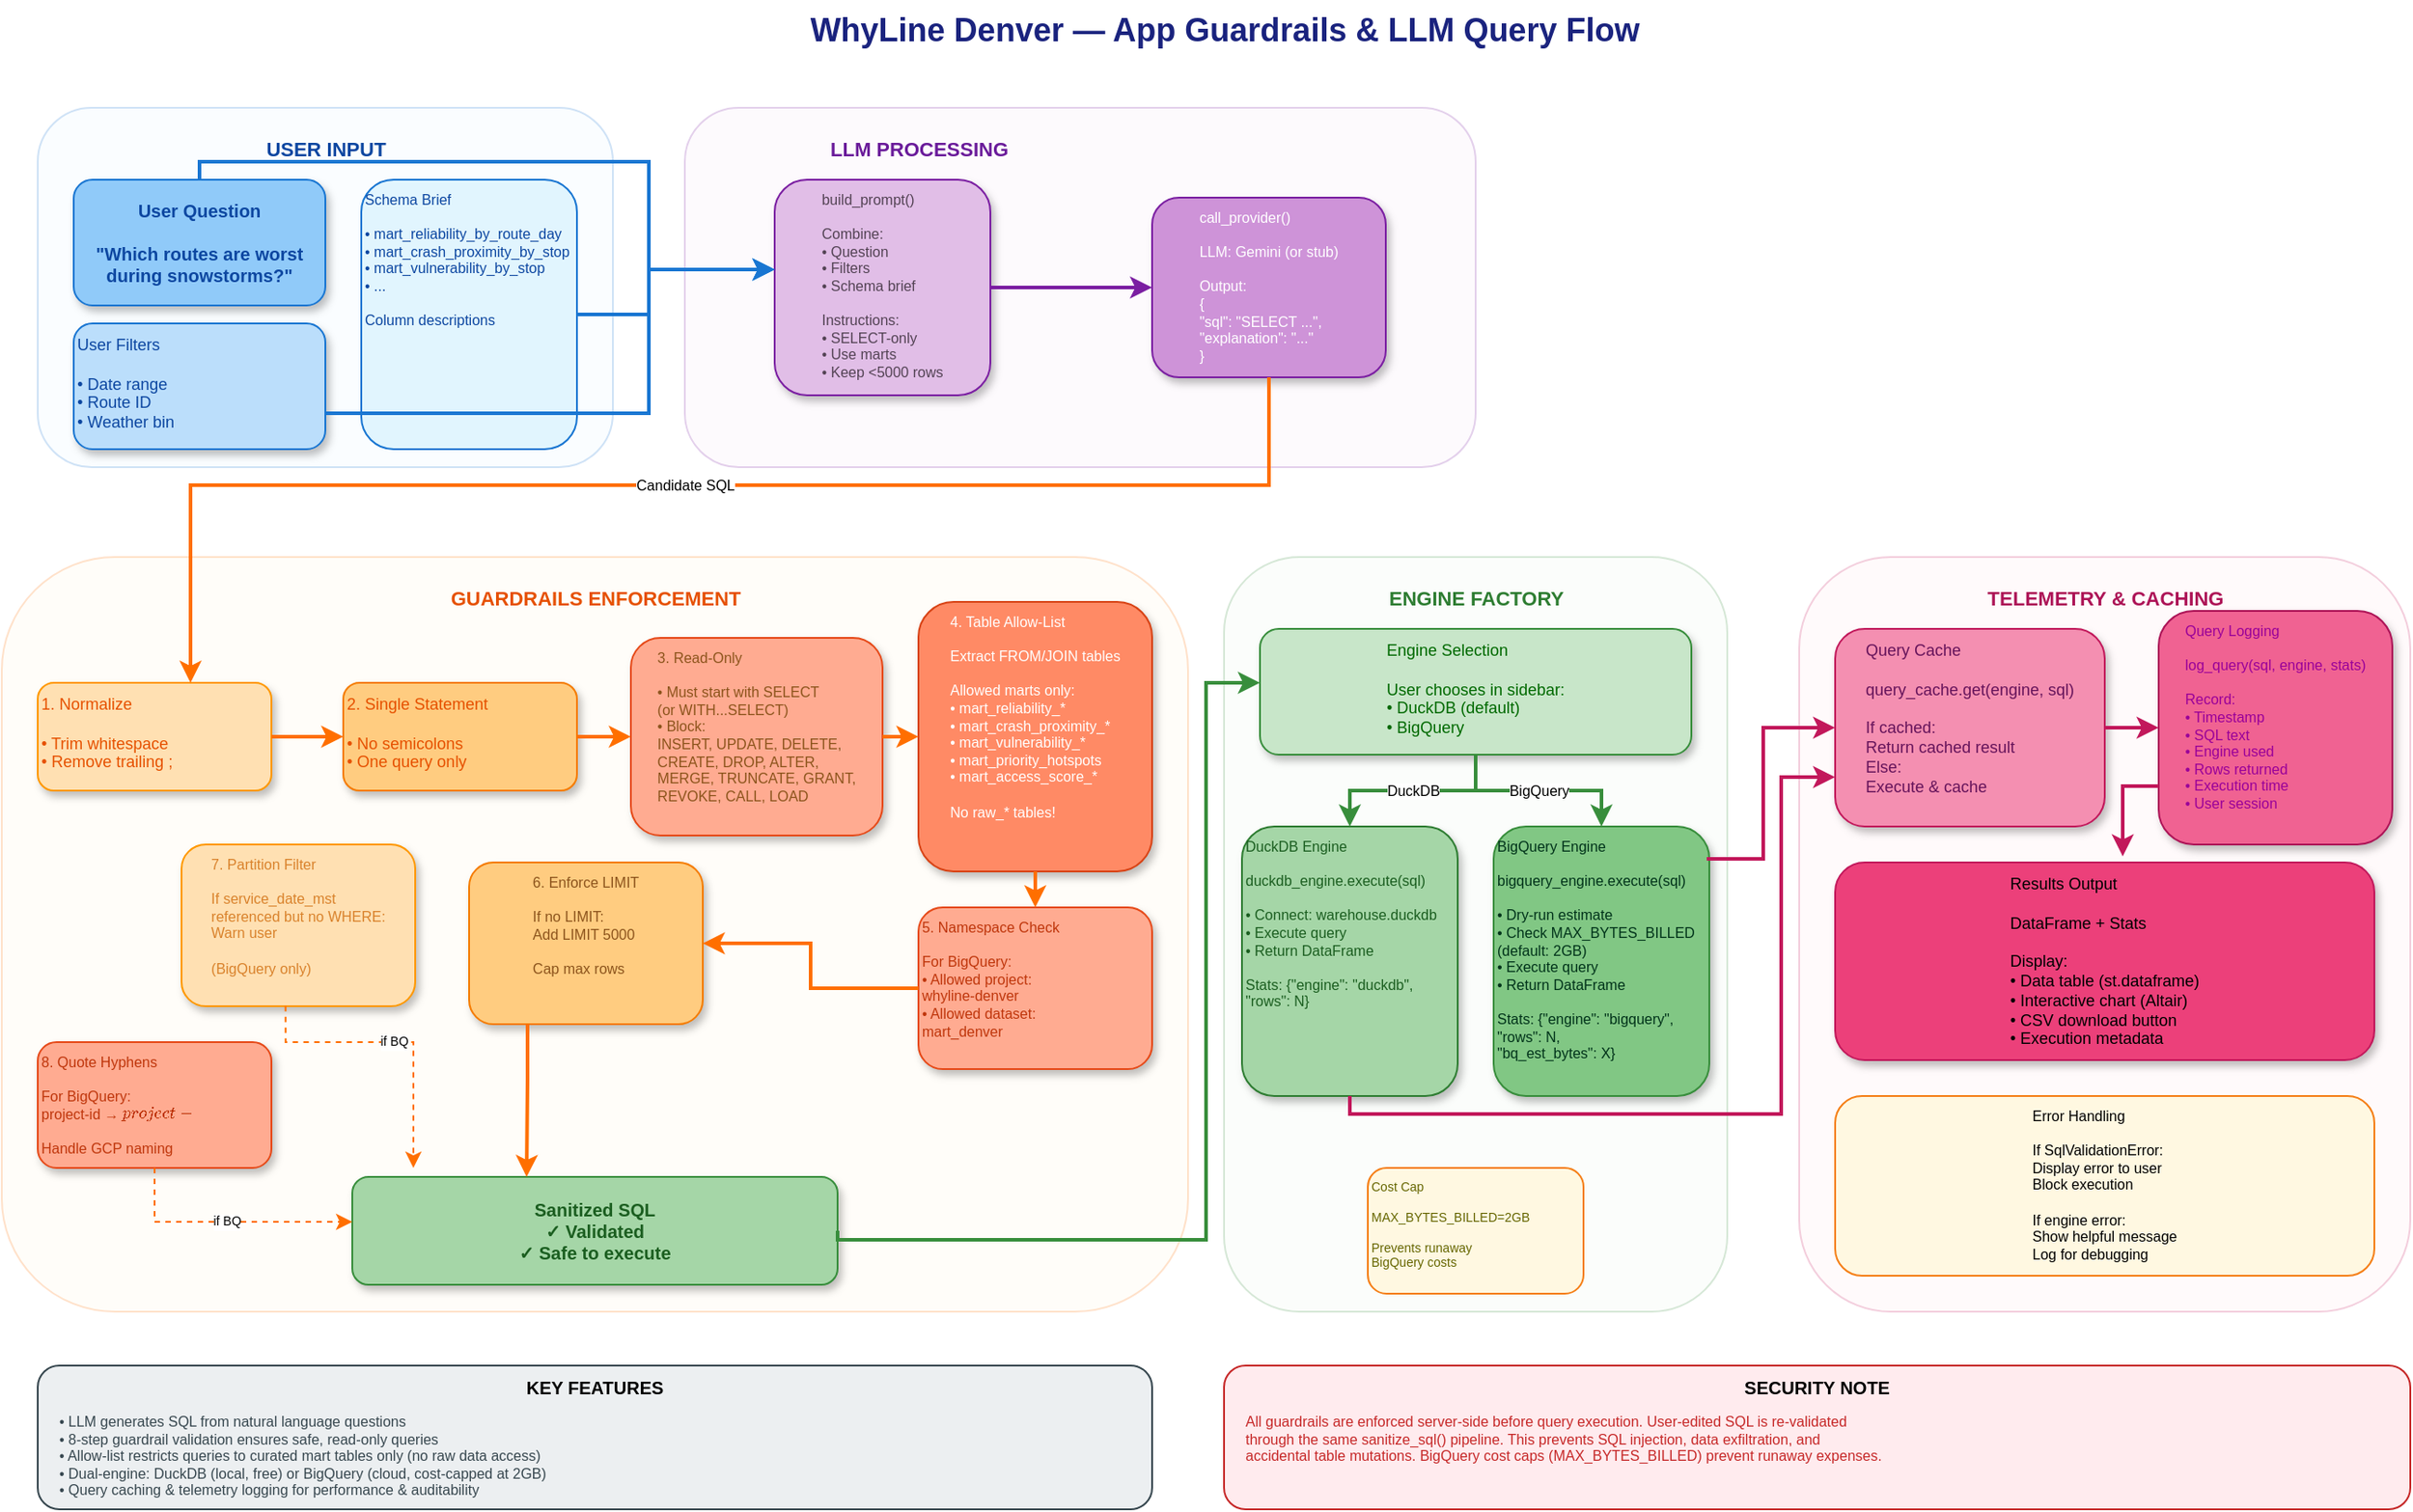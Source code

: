 <mxfile>
    <diagram id="app-guardrails" name="App Guardrails &amp; LLM Query Flow">
        <mxGraphModel dx="418" dy="695" grid="1" gridSize="10" guides="1" tooltips="1" connect="1" arrows="1" fold="1" page="1" pageScale="1" pageWidth="1400" pageHeight="900" math="0" shadow="0">
            <root>
                <mxCell id="0"/>
                <mxCell id="1" parent="0"/>
                <mxCell id="title" value="WhyLine Denver — App Guardrails &amp; LLM Query Flow" style="text;html=1;strokeColor=none;fillColor=none;align=center;fontSize=18;fontStyle=1;fontColor=#1a237e;" parent="1" vertex="1">
                    <mxGeometry x="300" y="20" width="800" height="40" as="geometry"/>
                </mxCell>
                <mxCell id="section-input-bg" value="" style="rounded=1;whiteSpace=wrap;html=1;fillColor=#e3f2fd;strokeColor=#1976d2;opacity=20;" parent="1" vertex="1">
                    <mxGeometry x="40" y="80" width="320" height="200" as="geometry"/>
                </mxCell>
                <mxCell id="section-input-label" value="USER INPUT" style="text;html=1;strokeColor=none;fillColor=none;align=center;fontSize=11;fontStyle=1;fontColor=#0d47a1;" parent="1" vertex="1">
                    <mxGeometry x="150" y="90" width="100" height="20" as="geometry"/>
                </mxCell>
                <mxCell id="user-question" value="User Question&#xa;&#xa;&quot;Which routes are worst&#xa;during snowstorms?&quot;" style="rounded=1;whiteSpace=wrap;html=1;fillColor=#90caf9;strokeColor=#1976d2;fontColor=#0d47a1;fontSize=10;fontStyle=1;shadow=1;" parent="1" vertex="1">
                    <mxGeometry x="60" y="120" width="140" height="70" as="geometry"/>
                </mxCell>
                <mxCell id="user-filters" value="User Filters&#xa;&#xa;• Date range&#xa;• Route ID&#xa;• Weather bin" style="rounded=1;whiteSpace=wrap;html=1;fillColor=#bbdefb;strokeColor=#1976d2;fontColor=#0d47a1;fontSize=9;align=left;verticalAlign=top;shadow=1;" parent="1" vertex="1">
                    <mxGeometry x="60" y="200" width="140" height="70" as="geometry"/>
                </mxCell>
                <mxCell id="schema-brief" value="Schema Brief&#xa;&#xa;• mart_reliability_by_route_day&#xa;• mart_crash_proximity_by_stop&#xa;• mart_vulnerability_by_stop&#xa;• ...&#xa;&#xa;Column descriptions" style="rounded=1;whiteSpace=wrap;html=1;fillColor=#e1f5fe;strokeColor=#1976d2;fontColor=#0d47a1;fontSize=8;align=left;verticalAlign=top;" parent="1" vertex="1">
                    <mxGeometry x="220" y="120" width="120" height="150" as="geometry"/>
                </mxCell>
                <mxCell id="section-llm-bg" value="" style="rounded=1;whiteSpace=wrap;html=1;fillColor=#f3e5f5;strokeColor=#7b1fa2;opacity=20;" parent="1" vertex="1">
                    <mxGeometry x="400" y="80" width="440" height="200" as="geometry"/>
                </mxCell>
                <mxCell id="section-llm-label" value="LLM PROCESSING" style="text;html=1;strokeColor=none;fillColor=none;align=center;fontSize=11;fontStyle=1;fontColor=#6a1b9a;" parent="1" vertex="1">
                    <mxGeometry x="470" y="90" width="120" height="20" as="geometry"/>
                </mxCell>
                <mxCell id="prompt-builder" value="&lt;div style=&quot;text-align: justify;&quot;&gt;&lt;span style=&quot;background-color: transparent;&quot;&gt;&lt;font style=&quot;color: rgb(83, 67, 84);&quot;&gt;build_prompt()&lt;/font&gt;&lt;/span&gt;&lt;/div&gt;&lt;font style=&quot;color: rgb(83, 67, 84);&quot;&gt;&lt;div style=&quot;text-align: justify;&quot;&gt;&lt;br&gt;&lt;/div&gt;&lt;div style=&quot;text-align: justify;&quot;&gt;&lt;span style=&quot;background-color: transparent;&quot;&gt;Combine:&lt;/span&gt;&lt;/div&gt;&lt;div style=&quot;text-align: justify;&quot;&gt;&lt;span style=&quot;background-color: transparent;&quot;&gt;• Question&lt;/span&gt;&lt;/div&gt;&lt;div style=&quot;text-align: justify;&quot;&gt;&lt;span style=&quot;background-color: transparent;&quot;&gt;• Filters&lt;/span&gt;&lt;/div&gt;&lt;div style=&quot;text-align: justify;&quot;&gt;&lt;span style=&quot;background-color: transparent;&quot;&gt;• Schema brief&lt;/span&gt;&lt;/div&gt;&lt;div style=&quot;text-align: justify;&quot;&gt;&lt;br&gt;&lt;/div&gt;&lt;div style=&quot;text-align: justify;&quot;&gt;&lt;span style=&quot;background-color: transparent;&quot;&gt;Instructions:&lt;/span&gt;&lt;/div&gt;&lt;div style=&quot;text-align: justify;&quot;&gt;&lt;span style=&quot;background-color: transparent;&quot;&gt;• SELECT-only&lt;/span&gt;&lt;/div&gt;&lt;div style=&quot;text-align: justify;&quot;&gt;&lt;span style=&quot;background-color: transparent;&quot;&gt;• Use marts&lt;/span&gt;&lt;/div&gt;&lt;div style=&quot;text-align: justify;&quot;&gt;&lt;span style=&quot;background-color: transparent;&quot;&gt;• Keep &amp;lt;5000 rows&lt;/span&gt;&lt;/div&gt;&lt;/font&gt;" style="rounded=1;whiteSpace=wrap;html=1;fillColor=#e1bee7;strokeColor=#7b1fa2;fontColor=#4a148c;fontSize=8;align=center;verticalAlign=top;shadow=1;" parent="1" vertex="1">
                    <mxGeometry x="450" y="120" width="120" height="120" as="geometry"/>
                </mxCell>
                <mxCell id="llm-call" value="&lt;div style=&quot;text-align: justify;&quot;&gt;&lt;span style=&quot;background-color: transparent; font-weight: normal;&quot;&gt;&lt;font style=&quot;color: rgb(255, 255, 255);&quot;&gt;call_provider()&lt;/font&gt;&lt;/span&gt;&lt;/div&gt;&lt;div style=&quot;text-align: justify;&quot;&gt;&lt;font style=&quot;color: rgb(255, 255, 255); font-weight: normal;&quot;&gt;&lt;br&gt;&lt;/font&gt;&lt;/div&gt;&lt;div style=&quot;text-align: justify;&quot;&gt;&lt;span style=&quot;background-color: transparent; font-weight: normal;&quot;&gt;&lt;font style=&quot;color: rgb(255, 255, 255);&quot;&gt;LLM: Gemini (or stub)&lt;/font&gt;&lt;/span&gt;&lt;/div&gt;&lt;div style=&quot;text-align: justify;&quot;&gt;&lt;font style=&quot;color: rgb(255, 255, 255); font-weight: normal;&quot;&gt;&lt;br&gt;&lt;/font&gt;&lt;/div&gt;&lt;div style=&quot;text-align: justify;&quot;&gt;&lt;span style=&quot;background-color: transparent; font-weight: normal;&quot;&gt;&lt;font style=&quot;color: rgb(255, 255, 255);&quot;&gt;Output:&lt;/font&gt;&lt;/span&gt;&lt;/div&gt;&lt;div style=&quot;text-align: justify;&quot;&gt;&lt;span style=&quot;background-color: transparent; font-weight: normal;&quot;&gt;&lt;font style=&quot;color: rgb(255, 255, 255);&quot;&gt;{&lt;/font&gt;&lt;/span&gt;&lt;/div&gt;&lt;div style=&quot;text-align: justify;&quot;&gt;&lt;span style=&quot;background-color: transparent; font-weight: normal;&quot;&gt;&lt;font style=&quot;color: rgb(255, 255, 255);&quot;&gt;&quot;sql&quot;: &quot;SELECT ...&quot;,&lt;/font&gt;&lt;/span&gt;&lt;/div&gt;&lt;div style=&quot;text-align: justify;&quot;&gt;&lt;span style=&quot;background-color: transparent; font-weight: normal;&quot;&gt;&lt;font style=&quot;color: rgb(255, 255, 255);&quot;&gt;&quot;explanation&quot;: &quot;...&quot;&lt;/font&gt;&lt;/span&gt;&lt;/div&gt;&lt;div style=&quot;text-align: justify;&quot;&gt;&lt;span style=&quot;background-color: transparent; font-weight: normal;&quot;&gt;&lt;font style=&quot;color: rgb(255, 255, 255);&quot;&gt;}&lt;/font&gt;&lt;/span&gt;&lt;/div&gt;" style="rounded=1;whiteSpace=wrap;html=1;fillColor=#ce93d8;strokeColor=#7b1fa2;fontColor=#ffffff;fontSize=8;align=center;verticalAlign=top;fontStyle=1;shadow=1;" parent="1" vertex="1">
                    <mxGeometry x="660" y="130" width="130" height="100" as="geometry"/>
                </mxCell>
                <mxCell id="section-guard-bg" value="" style="rounded=1;whiteSpace=wrap;html=1;fillColor=#fff3e0;strokeColor=#ff6f00;opacity=20;" parent="1" vertex="1">
                    <mxGeometry x="20" y="330" width="660" height="420" as="geometry"/>
                </mxCell>
                <mxCell id="section-guard-label" value="GUARDRAILS ENFORCEMENT" style="text;html=1;strokeColor=none;fillColor=none;align=center;fontSize=11;fontStyle=1;fontColor=#e65100;" parent="1" vertex="1">
                    <mxGeometry x="250" y="340" width="200" height="20" as="geometry"/>
                </mxCell>
                <mxCell id="guard-normalize" value="1. Normalize&#xa;&#xa;• Trim whitespace&#xa;• Remove trailing ;" style="rounded=1;whiteSpace=wrap;html=1;fillColor=#ffe0b2;strokeColor=#ff9800;fontColor=#e65100;fontSize=9;align=left;verticalAlign=top;shadow=1;" parent="1" vertex="1">
                    <mxGeometry x="40" y="400" width="130" height="60" as="geometry"/>
                </mxCell>
                <mxCell id="guard-single" value="2. Single Statement&#xa;&#xa;• No semicolons&#xa;• One query only" style="rounded=1;whiteSpace=wrap;html=1;fillColor=#ffcc80;strokeColor=#f57c00;fontColor=#e65100;fontSize=9;align=left;verticalAlign=top;shadow=1;" parent="1" vertex="1">
                    <mxGeometry x="210" y="400" width="130" height="60" as="geometry"/>
                </mxCell>
                <mxCell id="guard-readonly" value="&lt;div style=&quot;text-align: justify;&quot;&gt;&lt;span style=&quot;background-color: transparent;&quot;&gt;&lt;font style=&quot;color: rgb(140, 84, 28);&quot;&gt;3. Read-Only&lt;/font&gt;&lt;/span&gt;&lt;/div&gt;&lt;div style=&quot;text-align: justify;&quot;&gt;&lt;font style=&quot;color: rgb(140, 84, 28);&quot;&gt;&lt;br&gt;&lt;/font&gt;&lt;/div&gt;&lt;div style=&quot;text-align: justify;&quot;&gt;&lt;span style=&quot;background-color: transparent;&quot;&gt;&lt;font style=&quot;color: rgb(140, 84, 28);&quot;&gt;• Must start with SELECT&lt;/font&gt;&lt;/span&gt;&lt;/div&gt;&lt;div style=&quot;text-align: justify;&quot;&gt;&lt;span style=&quot;background-color: transparent;&quot;&gt;&lt;font style=&quot;color: rgb(140, 84, 28);&quot;&gt;(or WITH...SELECT)&lt;/font&gt;&lt;/span&gt;&lt;/div&gt;&lt;div style=&quot;text-align: justify;&quot;&gt;&lt;span style=&quot;background-color: transparent;&quot;&gt;&lt;font style=&quot;color: rgb(140, 84, 28);&quot;&gt;• Block:&lt;/font&gt;&lt;/span&gt;&lt;/div&gt;&lt;div style=&quot;text-align: justify;&quot;&gt;&lt;span style=&quot;background-color: transparent;&quot;&gt;&lt;font style=&quot;color: rgb(140, 84, 28);&quot;&gt;INSERT, UPDATE, DELETE,&lt;/font&gt;&lt;/span&gt;&lt;/div&gt;&lt;div style=&quot;text-align: justify;&quot;&gt;&lt;span style=&quot;background-color: transparent;&quot;&gt;&lt;font style=&quot;color: rgb(140, 84, 28);&quot;&gt;CREATE, DROP, ALTER,&lt;/font&gt;&lt;/span&gt;&lt;/div&gt;&lt;div style=&quot;text-align: justify;&quot;&gt;&lt;span style=&quot;background-color: transparent;&quot;&gt;&lt;font style=&quot;color: rgb(140, 84, 28);&quot;&gt;MERGE, TRUNCATE, GRANT,&lt;/font&gt;&lt;/span&gt;&lt;/div&gt;&lt;div style=&quot;text-align: justify;&quot;&gt;&lt;span style=&quot;background-color: transparent;&quot;&gt;&lt;font style=&quot;color: rgb(140, 84, 28);&quot;&gt;REVOKE, CALL, LOAD&lt;/font&gt;&lt;/span&gt;&lt;/div&gt;" style="rounded=1;whiteSpace=wrap;html=1;fillColor=#ffab91;strokeColor=#e64a19;fontColor=#bf360c;fontSize=8;align=center;verticalAlign=top;shadow=1;" parent="1" vertex="1">
                    <mxGeometry x="370" y="375" width="140" height="110" as="geometry"/>
                </mxCell>
                <mxCell id="guard-allowlist" value="&lt;div style=&quot;text-align: justify;&quot;&gt;&lt;span style=&quot;background-color: transparent; font-weight: normal;&quot;&gt;&lt;font style=&quot;color: rgb(255, 255, 255);&quot;&gt;4. Table Allow-List&lt;/font&gt;&lt;/span&gt;&lt;/div&gt;&lt;div style=&quot;text-align: justify;&quot;&gt;&lt;font style=&quot;font-weight: normal; color: rgb(255, 255, 255);&quot;&gt;&lt;br&gt;&lt;/font&gt;&lt;/div&gt;&lt;div style=&quot;text-align: justify;&quot;&gt;&lt;span style=&quot;background-color: transparent; font-weight: normal;&quot;&gt;&lt;font style=&quot;color: rgb(255, 255, 255);&quot;&gt;Extract FROM/JOIN tables&lt;/font&gt;&lt;/span&gt;&lt;/div&gt;&lt;div style=&quot;text-align: justify;&quot;&gt;&lt;font style=&quot;font-weight: normal; color: rgb(255, 255, 255);&quot;&gt;&lt;br&gt;&lt;/font&gt;&lt;/div&gt;&lt;div style=&quot;text-align: justify;&quot;&gt;&lt;span style=&quot;background-color: transparent; font-weight: normal;&quot;&gt;&lt;font style=&quot;color: rgb(255, 255, 255);&quot;&gt;Allowed marts only:&lt;/font&gt;&lt;/span&gt;&lt;/div&gt;&lt;div style=&quot;text-align: justify;&quot;&gt;&lt;span style=&quot;background-color: transparent; font-weight: normal;&quot;&gt;&lt;font style=&quot;color: rgb(255, 255, 255);&quot;&gt;• mart_reliability_*&lt;/font&gt;&lt;/span&gt;&lt;/div&gt;&lt;div style=&quot;text-align: justify;&quot;&gt;&lt;span style=&quot;background-color: transparent; font-weight: normal;&quot;&gt;&lt;font style=&quot;color: rgb(255, 255, 255);&quot;&gt;• mart_crash_proximity_*&lt;/font&gt;&lt;/span&gt;&lt;/div&gt;&lt;div style=&quot;text-align: justify;&quot;&gt;&lt;span style=&quot;background-color: transparent; font-weight: normal;&quot;&gt;&lt;font style=&quot;color: rgb(255, 255, 255);&quot;&gt;• mart_vulnerability_*&lt;/font&gt;&lt;/span&gt;&lt;/div&gt;&lt;div style=&quot;text-align: justify;&quot;&gt;&lt;span style=&quot;background-color: transparent; font-weight: normal;&quot;&gt;&lt;font style=&quot;color: rgb(255, 255, 255);&quot;&gt;• mart_priority_hotspots&lt;/font&gt;&lt;/span&gt;&lt;/div&gt;&lt;div style=&quot;text-align: justify;&quot;&gt;&lt;span style=&quot;background-color: transparent; font-weight: normal;&quot;&gt;&lt;font style=&quot;color: rgb(255, 255, 255);&quot;&gt;• mart_access_score_*&lt;/font&gt;&lt;/span&gt;&lt;/div&gt;&lt;div style=&quot;text-align: justify;&quot;&gt;&lt;font style=&quot;font-weight: normal; color: rgb(255, 255, 255);&quot;&gt;&lt;br&gt;&lt;/font&gt;&lt;/div&gt;&lt;div style=&quot;text-align: justify;&quot;&gt;&lt;span style=&quot;background-color: transparent; font-weight: normal;&quot;&gt;&lt;font style=&quot;color: rgb(255, 255, 255);&quot;&gt;No raw_* tables!&lt;/font&gt;&lt;/span&gt;&lt;/div&gt;" style="rounded=1;whiteSpace=wrap;html=1;fillColor=#ff8a65;strokeColor=#d84315;fontColor=#ffffff;fontSize=8;align=center;verticalAlign=top;fontStyle=1;shadow=1;" parent="1" vertex="1">
                    <mxGeometry x="530" y="355" width="130" height="150" as="geometry"/>
                </mxCell>
                <mxCell id="guard-namespace" value="5. Namespace Check&#xa;&#xa;For BigQuery:&#xa;• Allowed project:&#xa;  whyline-denver&#xa;• Allowed dataset:&#xa;  mart_denver" style="rounded=1;whiteSpace=wrap;html=1;fillColor=#ffab91;strokeColor=#e64a19;fontColor=#bf360c;fontSize=8;align=left;verticalAlign=top;shadow=1;" parent="1" vertex="1">
                    <mxGeometry x="530" y="525" width="130" height="90" as="geometry"/>
                </mxCell>
                <mxCell id="guard-limit" value="&lt;div style=&quot;text-align: justify;&quot;&gt;&lt;span style=&quot;background-color: transparent;&quot;&gt;&lt;font style=&quot;color: rgb(140, 84, 28);&quot;&gt;6. Enforce LIMIT&lt;/font&gt;&lt;/span&gt;&lt;/div&gt;&lt;div style=&quot;text-align: justify;&quot;&gt;&lt;font style=&quot;color: rgb(140, 84, 28);&quot;&gt;&lt;br&gt;&lt;/font&gt;&lt;/div&gt;&lt;div style=&quot;text-align: justify;&quot;&gt;&lt;span style=&quot;background-color: transparent;&quot;&gt;&lt;font style=&quot;color: rgb(140, 84, 28);&quot;&gt;If no LIMIT:&lt;/font&gt;&lt;/span&gt;&lt;/div&gt;&lt;div style=&quot;text-align: justify;&quot;&gt;&lt;span style=&quot;background-color: transparent;&quot;&gt;&lt;font style=&quot;color: rgb(140, 84, 28);&quot;&gt;Add LIMIT 5000&lt;/font&gt;&lt;/span&gt;&lt;/div&gt;&lt;div style=&quot;text-align: justify;&quot;&gt;&lt;font style=&quot;color: rgb(140, 84, 28);&quot;&gt;&lt;br&gt;&lt;/font&gt;&lt;/div&gt;&lt;div style=&quot;text-align: justify;&quot;&gt;&lt;span style=&quot;background-color: transparent;&quot;&gt;&lt;font style=&quot;color: rgb(140, 84, 28);&quot;&gt;Cap max rows&lt;/font&gt;&lt;/span&gt;&lt;/div&gt;" style="rounded=1;whiteSpace=wrap;html=1;fillColor=#ffcc80;strokeColor=#f57c00;fontColor=#e65100;fontSize=8;align=center;verticalAlign=top;shadow=1;" parent="1" vertex="1">
                    <mxGeometry x="280" y="500" width="130" height="90" as="geometry"/>
                </mxCell>
                <mxCell id="guard-partition" value="&lt;div style=&quot;text-align: justify;&quot;&gt;&lt;span style=&quot;background-color: transparent;&quot;&gt;&lt;font style=&quot;color: rgb(217, 130, 44);&quot;&gt;7. Partition Filter&lt;/font&gt;&lt;/span&gt;&lt;/div&gt;&lt;div style=&quot;text-align: justify;&quot;&gt;&lt;font style=&quot;color: rgb(217, 130, 44);&quot;&gt;&lt;br&gt;&lt;/font&gt;&lt;/div&gt;&lt;div style=&quot;text-align: justify;&quot;&gt;&lt;span style=&quot;background-color: transparent;&quot;&gt;&lt;font style=&quot;color: rgb(217, 130, 44);&quot;&gt;If service_date_mst&lt;/font&gt;&lt;/span&gt;&lt;/div&gt;&lt;div style=&quot;text-align: justify;&quot;&gt;&lt;span style=&quot;background-color: transparent;&quot;&gt;&lt;font style=&quot;color: rgb(217, 130, 44);&quot;&gt;referenced but no WHERE:&lt;/font&gt;&lt;/span&gt;&lt;/div&gt;&lt;div style=&quot;text-align: justify;&quot;&gt;&lt;span style=&quot;background-color: transparent;&quot;&gt;&lt;font style=&quot;color: rgb(217, 130, 44);&quot;&gt;Warn user&lt;/font&gt;&lt;/span&gt;&lt;/div&gt;&lt;div style=&quot;text-align: justify;&quot;&gt;&lt;font style=&quot;color: rgb(217, 130, 44);&quot;&gt;&lt;br&gt;&lt;/font&gt;&lt;/div&gt;&lt;div style=&quot;text-align: justify;&quot;&gt;&lt;span style=&quot;background-color: transparent;&quot;&gt;&lt;font style=&quot;color: rgb(217, 130, 44);&quot;&gt;(BigQuery only)&lt;/font&gt;&lt;/span&gt;&lt;/div&gt;" style="rounded=1;whiteSpace=wrap;html=1;fillColor=#ffe0b2;strokeColor=#ff9800;fontColor=#e65100;fontSize=8;align=center;verticalAlign=top;shadow=1;" parent="1" vertex="1">
                    <mxGeometry x="120" y="490" width="130" height="90" as="geometry"/>
                </mxCell>
                <mxCell id="guard-quote" value="8. Quote Hyphens&#xa;&#xa;For BigQuery:&#xa;  project-id → `project-id`&#xa;&#xa;Handle GCP naming" style="rounded=1;whiteSpace=wrap;html=1;fillColor=#ffab91;strokeColor=#e64a19;fontColor=#bf360c;fontSize=8;align=left;verticalAlign=top;shadow=1;" parent="1" vertex="1">
                    <mxGeometry x="40" y="600" width="130" height="70" as="geometry"/>
                </mxCell>
                <mxCell id="sanitized-sql" value="Sanitized SQL&#xa;✓ Validated&#xa;✓ Safe to execute" style="rounded=1;whiteSpace=wrap;html=1;fillColor=#a5d6a7;strokeColor=#388e3c;fontColor=#1b5e20;fontSize=10;fontStyle=1;shadow=1;" parent="1" vertex="1">
                    <mxGeometry x="215" y="675" width="270" height="60" as="geometry"/>
                </mxCell>
                <mxCell id="section-engine-bg" value="" style="rounded=1;whiteSpace=wrap;html=1;fillColor=#e8f5e9;strokeColor=#388e3c;opacity=20;" parent="1" vertex="1">
                    <mxGeometry x="700" y="330" width="280" height="420" as="geometry"/>
                </mxCell>
                <mxCell id="section-engine-label" value="ENGINE FACTORY" style="text;html=1;strokeColor=none;fillColor=none;align=center;fontSize=11;fontStyle=1;fontColor=#2e7d32;" parent="1" vertex="1">
                    <mxGeometry x="790" y="340" width="100" height="20" as="geometry"/>
                </mxCell>
                <mxCell id="engine-choice" value="&lt;div style=&quot;text-align: justify;&quot;&gt;&lt;span style=&quot;background-color: transparent;&quot;&gt;&lt;font style=&quot;color: rgb(0, 105, 0);&quot;&gt;Engine Selection&lt;/font&gt;&lt;/span&gt;&lt;/div&gt;&lt;div style=&quot;text-align: justify;&quot;&gt;&lt;font style=&quot;color: rgb(0, 105, 0);&quot;&gt;&lt;br&gt;&lt;/font&gt;&lt;/div&gt;&lt;div style=&quot;text-align: justify;&quot;&gt;&lt;span style=&quot;background-color: transparent;&quot;&gt;&lt;font style=&quot;color: rgb(0, 105, 0);&quot;&gt;User chooses in sidebar:&lt;/font&gt;&lt;/span&gt;&lt;/div&gt;&lt;div style=&quot;text-align: justify;&quot;&gt;&lt;span style=&quot;background-color: transparent;&quot;&gt;&lt;font style=&quot;color: rgb(0, 105, 0);&quot;&gt;• DuckDB (default)&lt;/font&gt;&lt;/span&gt;&lt;/div&gt;&lt;div style=&quot;text-align: justify;&quot;&gt;&lt;span style=&quot;background-color: transparent;&quot;&gt;&lt;font style=&quot;color: rgb(0, 105, 0);&quot;&gt;• BigQuery&lt;/font&gt;&lt;/span&gt;&lt;/div&gt;" style="rounded=1;whiteSpace=wrap;html=1;fillColor=#c8e6c9;strokeColor=#388e3c;fontColor=#1b5e20;fontSize=9;align=center;verticalAlign=top;shadow=1;" parent="1" vertex="1">
                    <mxGeometry x="720" y="370" width="240" height="70" as="geometry"/>
                </mxCell>
                <mxCell id="engine-duckdb" value="DuckDB Engine&#xa;&#xa;duckdb_engine.execute(sql)&#xa;&#xa;• Connect: warehouse.duckdb&#xa;• Execute query&#xa;• Return DataFrame&#xa;&#xa;Stats: {&quot;engine&quot;: &quot;duckdb&quot;, &quot;rows&quot;: N}" style="rounded=1;whiteSpace=wrap;html=1;fillColor=#a5d6a7;strokeColor=#2e7d32;fontColor=#1b5e20;fontSize=8;align=left;verticalAlign=top;shadow=1;" parent="1" vertex="1">
                    <mxGeometry x="710" y="480" width="120" height="150" as="geometry"/>
                </mxCell>
                <mxCell id="engine-bigquery" value="&lt;font style=&quot;font-weight: normal; color: rgb(0, 51, 26);&quot;&gt;BigQuery Engine&lt;br&gt;&lt;br&gt;bigquery_engine.execute(sql)&lt;br&gt;&lt;br&gt;• Dry-run estimate&lt;br&gt;• Check MAX_BYTES_BILLED&lt;br&gt;  (default: 2GB)&lt;br&gt;• Execute query&lt;br&gt;• Return DataFrame&lt;br&gt;&lt;br&gt;Stats: {&quot;engine&quot;: &quot;bigquery&quot;,&lt;br&gt;       &quot;rows&quot;: N,&lt;br&gt;       &quot;bq_est_bytes&quot;: X}&lt;/font&gt;" style="rounded=1;whiteSpace=wrap;html=1;fillColor=#81c784;strokeColor=#388e3c;fontColor=#ffffff;fontSize=8;align=left;verticalAlign=top;fontStyle=1;shadow=1;" parent="1" vertex="1">
                    <mxGeometry x="850" y="480" width="120" height="150" as="geometry"/>
                </mxCell>
                <mxCell id="engine-cost" value="&lt;font style=&quot;color: rgb(102, 102, 0);&quot;&gt;Cost Cap&lt;br&gt;&lt;br&gt;MAX_BYTES_BILLED=2GB&lt;br&gt;&lt;br&gt;Prevents runaway&lt;br&gt;BigQuery costs&lt;/font&gt;" style="rounded=1;whiteSpace=wrap;html=1;fillColor=#fff8e1;strokeColor=#f57f17;fontSize=7;align=left;verticalAlign=top;" parent="1" vertex="1">
                    <mxGeometry x="780" y="670" width="120" height="70" as="geometry"/>
                </mxCell>
                <mxCell id="section-telem-bg" value="" style="rounded=1;whiteSpace=wrap;html=1;fillColor=#fce4ec;strokeColor=#c2185b;opacity=20;" parent="1" vertex="1">
                    <mxGeometry x="1020" y="330" width="340" height="420" as="geometry"/>
                </mxCell>
                <mxCell id="section-telem-label" value="TELEMETRY &amp; CACHING" style="text;html=1;strokeColor=none;fillColor=none;align=center;fontSize=11;fontStyle=1;fontColor=#ad1457;" parent="1" vertex="1">
                    <mxGeometry x="1130" y="340" width="120" height="20" as="geometry"/>
                </mxCell>
                <mxCell id="cache-check" value="&lt;div style=&quot;text-align: justify;&quot;&gt;&lt;span style=&quot;background-color: transparent;&quot;&gt;&lt;font style=&quot;color: rgb(102, 20, 91);&quot;&gt;Query Cache&lt;/font&gt;&lt;/span&gt;&lt;/div&gt;&lt;div style=&quot;text-align: justify;&quot;&gt;&lt;font style=&quot;color: rgb(102, 20, 91);&quot;&gt;&lt;br&gt;&lt;/font&gt;&lt;/div&gt;&lt;div style=&quot;text-align: justify;&quot;&gt;&lt;span style=&quot;background-color: transparent;&quot;&gt;&lt;font style=&quot;color: rgb(102, 20, 91);&quot;&gt;query_cache.get(engine, sql)&lt;/font&gt;&lt;/span&gt;&lt;/div&gt;&lt;div style=&quot;text-align: justify;&quot;&gt;&lt;font style=&quot;color: rgb(102, 20, 91);&quot;&gt;&lt;br&gt;&lt;/font&gt;&lt;/div&gt;&lt;div style=&quot;text-align: justify;&quot;&gt;&lt;span style=&quot;background-color: transparent;&quot;&gt;&lt;font style=&quot;color: rgb(102, 20, 91);&quot;&gt;If cached:&lt;/font&gt;&lt;/span&gt;&lt;/div&gt;&lt;div style=&quot;text-align: justify;&quot;&gt;&lt;span style=&quot;background-color: transparent;&quot;&gt;&lt;font style=&quot;color: rgb(102, 20, 91);&quot;&gt;Return cached result&lt;/font&gt;&lt;/span&gt;&lt;/div&gt;&lt;div style=&quot;text-align: justify;&quot;&gt;&lt;span style=&quot;background-color: transparent;&quot;&gt;&lt;font style=&quot;color: rgb(102, 20, 91);&quot;&gt;Else:&lt;/font&gt;&lt;/span&gt;&lt;/div&gt;&lt;div style=&quot;text-align: justify;&quot;&gt;&lt;span style=&quot;background-color: transparent;&quot;&gt;&lt;font style=&quot;color: rgb(102, 20, 91);&quot;&gt;Execute &amp;amp; cache&lt;/font&gt;&lt;/span&gt;&lt;/div&gt;" style="rounded=1;whiteSpace=wrap;html=1;fillColor=#f48fb1;strokeColor=#c2185b;fontColor=#880e4f;fontSize=9;align=center;verticalAlign=top;shadow=1;" parent="1" vertex="1">
                    <mxGeometry x="1040" y="370" width="150" height="110" as="geometry"/>
                </mxCell>
                <mxCell id="log-query" value="&lt;div style=&quot;text-align: justify;&quot;&gt;&lt;span style=&quot;font-weight: normal; background-color: transparent;&quot;&gt;&lt;font style=&quot;color: rgb(153, 0, 153);&quot;&gt;Query Logging&lt;/font&gt;&lt;/span&gt;&lt;/div&gt;&lt;div style=&quot;text-align: justify;&quot;&gt;&lt;span style=&quot;font-weight: 400;&quot;&gt;&lt;font style=&quot;color: rgb(153, 0, 153);&quot;&gt;&lt;br&gt;&lt;/font&gt;&lt;/span&gt;&lt;/div&gt;&lt;span style=&quot;font-weight: normal;&quot;&gt;&lt;div style=&quot;text-align: justify;&quot;&gt;&lt;span style=&quot;background-color: transparent;&quot;&gt;&lt;font style=&quot;color: rgb(153, 0, 153);&quot;&gt;log_query(sql, engine, stats)&lt;/font&gt;&lt;/span&gt;&lt;/div&gt;&lt;/span&gt;&lt;div style=&quot;text-align: justify;&quot;&gt;&lt;font style=&quot;color: rgb(153, 0, 153);&quot;&gt;&lt;br&gt;&lt;/font&gt;&lt;/div&gt;&lt;font style=&quot;color: rgb(153, 0, 153);&quot;&gt;&lt;span style=&quot;font-weight: normal;&quot;&gt;&lt;div style=&quot;text-align: justify;&quot;&gt;&lt;span style=&quot;background-color: transparent;&quot;&gt;Record:&lt;/span&gt;&lt;/div&gt;&lt;/span&gt;&lt;span style=&quot;font-weight: normal;&quot;&gt;&lt;div style=&quot;text-align: justify;&quot;&gt;&lt;span style=&quot;background-color: transparent;&quot;&gt;• Timestamp&lt;/span&gt;&lt;/div&gt;&lt;/span&gt;&lt;span style=&quot;font-weight: normal;&quot;&gt;&lt;div style=&quot;text-align: justify;&quot;&gt;&lt;span style=&quot;background-color: transparent;&quot;&gt;• SQL text&lt;/span&gt;&lt;/div&gt;&lt;/span&gt;&lt;span style=&quot;font-weight: normal;&quot;&gt;&lt;div style=&quot;text-align: justify;&quot;&gt;&lt;span style=&quot;background-color: transparent;&quot;&gt;• Engine used&lt;/span&gt;&lt;/div&gt;&lt;/span&gt;&lt;span style=&quot;font-weight: normal;&quot;&gt;&lt;div style=&quot;text-align: justify;&quot;&gt;&lt;span style=&quot;background-color: transparent;&quot;&gt;• Rows returned&lt;/span&gt;&lt;/div&gt;&lt;/span&gt;&lt;span style=&quot;font-weight: normal;&quot;&gt;&lt;div style=&quot;text-align: justify;&quot;&gt;&lt;span style=&quot;background-color: transparent;&quot;&gt;• Execution time&lt;/span&gt;&lt;/div&gt;&lt;/span&gt;&lt;/font&gt;&lt;div style=&quot;text-align: justify;&quot;&gt;&lt;span style=&quot;font-weight: normal; background-color: transparent;&quot;&gt;&lt;font style=&quot;color: rgb(153, 0, 153);&quot;&gt;• User session&lt;/font&gt;&lt;/span&gt;&lt;/div&gt;" style="rounded=1;whiteSpace=wrap;html=1;fillColor=#f06292;strokeColor=#ad1457;fontColor=#ffffff;fontSize=8;align=center;verticalAlign=top;fontStyle=1;shadow=1;" parent="1" vertex="1">
                    <mxGeometry x="1220" y="360" width="130" height="130" as="geometry"/>
                </mxCell>
                <mxCell id="results-output" value="&lt;div style=&quot;text-align: justify;&quot;&gt;&lt;span style=&quot;background-color: transparent; font-weight: normal;&quot;&gt;&lt;font style=&quot;color: rgb(0, 0, 0);&quot;&gt;Results Output&lt;/font&gt;&lt;/span&gt;&lt;/div&gt;&lt;div style=&quot;text-align: justify;&quot;&gt;&lt;font style=&quot;color: rgb(0, 0, 0); font-weight: normal;&quot;&gt;&lt;br&gt;&lt;/font&gt;&lt;/div&gt;&lt;div style=&quot;text-align: justify;&quot;&gt;&lt;span style=&quot;background-color: transparent; font-weight: normal;&quot;&gt;&lt;font style=&quot;color: rgb(0, 0, 0);&quot;&gt;DataFrame + Stats&lt;/font&gt;&lt;/span&gt;&lt;/div&gt;&lt;div style=&quot;text-align: justify;&quot;&gt;&lt;font style=&quot;color: rgb(0, 0, 0); font-weight: normal;&quot;&gt;&lt;br&gt;&lt;/font&gt;&lt;/div&gt;&lt;font style=&quot;color: rgb(0, 0, 0); font-weight: normal;&quot;&gt;&lt;div style=&quot;text-align: justify;&quot;&gt;&lt;span style=&quot;background-color: transparent;&quot;&gt;Display:&lt;/span&gt;&lt;/div&gt;&lt;div style=&quot;text-align: justify;&quot;&gt;&lt;span style=&quot;background-color: transparent;&quot;&gt;• Data table (st.dataframe)&lt;/span&gt;&lt;/div&gt;&lt;div style=&quot;text-align: justify;&quot;&gt;&lt;span style=&quot;background-color: transparent;&quot;&gt;• Interactive chart (Altair)&lt;/span&gt;&lt;/div&gt;&lt;div style=&quot;text-align: justify;&quot;&gt;&lt;span style=&quot;background-color: transparent;&quot;&gt;• CSV download button&lt;/span&gt;&lt;/div&gt;&lt;/font&gt;&lt;div style=&quot;text-align: justify;&quot;&gt;&lt;span style=&quot;background-color: transparent; font-weight: normal;&quot;&gt;&lt;font style=&quot;color: rgb(0, 0, 0);&quot;&gt;• Execution metadata&lt;/font&gt;&lt;/span&gt;&lt;/div&gt;" style="rounded=1;whiteSpace=wrap;html=1;fillColor=#ec407a;strokeColor=#c2185b;fontColor=#ffffff;fontSize=9;align=center;verticalAlign=top;fontStyle=1;shadow=1;" parent="1" vertex="1">
                    <mxGeometry x="1040" y="500" width="300" height="110" as="geometry"/>
                </mxCell>
                <mxCell id="error-handling" value="&lt;div style=&quot;text-align: justify;&quot;&gt;&lt;span style=&quot;background-color: transparent;&quot;&gt;Error Handling&lt;/span&gt;&lt;/div&gt;&lt;div style=&quot;text-align: justify;&quot;&gt;&lt;br&gt;&lt;/div&gt;&lt;div style=&quot;text-align: justify;&quot;&gt;&lt;span style=&quot;background-color: transparent;&quot;&gt;If SqlValidationError:&lt;/span&gt;&lt;/div&gt;&lt;div style=&quot;text-align: justify;&quot;&gt;&lt;span style=&quot;background-color: transparent;&quot;&gt;Display error to user&lt;/span&gt;&lt;/div&gt;&lt;div style=&quot;text-align: justify;&quot;&gt;&lt;span style=&quot;background-color: transparent;&quot;&gt;Block execution&lt;/span&gt;&lt;/div&gt;&lt;div style=&quot;text-align: justify;&quot;&gt;&lt;br&gt;&lt;/div&gt;&lt;div style=&quot;text-align: justify;&quot;&gt;&lt;span style=&quot;background-color: transparent;&quot;&gt;If engine error:&lt;/span&gt;&lt;/div&gt;&lt;div style=&quot;text-align: justify;&quot;&gt;&lt;span style=&quot;background-color: transparent;&quot;&gt;Show helpful message&lt;/span&gt;&lt;/div&gt;&lt;div style=&quot;text-align: justify;&quot;&gt;&lt;span style=&quot;background-color: transparent;&quot;&gt;Log for debugging&lt;/span&gt;&lt;/div&gt;" style="rounded=1;whiteSpace=wrap;html=1;fillColor=#fff8e1;strokeColor=#f57f17;fontSize=8;align=center;verticalAlign=top;" parent="1" vertex="1">
                    <mxGeometry x="1040" y="630" width="300" height="100" as="geometry"/>
                </mxCell>
                <mxCell id="arrow1" value="" style="edgeStyle=orthogonalEdgeStyle;rounded=0;html=1;strokeWidth=2;strokeColor=#1976d2;" parent="1" source="user-question" target="prompt-builder" edge="1">
                    <mxGeometry relative="1" as="geometry">
                        <Array as="points">
                            <mxPoint x="130" y="110"/>
                            <mxPoint x="380" y="110"/>
                            <mxPoint x="380" y="170"/>
                        </Array>
                    </mxGeometry>
                </mxCell>
                <mxCell id="arrow2" value="" style="edgeStyle=orthogonalEdgeStyle;rounded=0;html=1;strokeWidth=2;strokeColor=#1976d2;" parent="1" source="user-filters" target="prompt-builder" edge="1">
                    <mxGeometry relative="1" as="geometry">
                        <Array as="points">
                            <mxPoint x="380" y="250"/>
                            <mxPoint x="380" y="170"/>
                        </Array>
                    </mxGeometry>
                </mxCell>
                <mxCell id="arrow3" value="" style="edgeStyle=orthogonalEdgeStyle;rounded=0;html=1;strokeWidth=2;strokeColor=#1976d2;" parent="1" source="schema-brief" target="prompt-builder" edge="1">
                    <mxGeometry relative="1" as="geometry">
                        <Array as="points">
                            <mxPoint x="380" y="195"/>
                            <mxPoint x="380" y="170"/>
                        </Array>
                    </mxGeometry>
                </mxCell>
                <mxCell id="arrow4" value="" style="edgeStyle=orthogonalEdgeStyle;rounded=0;html=1;strokeWidth=2;strokeColor=#7b1fa2;" parent="1" source="prompt-builder" target="llm-call" edge="1">
                    <mxGeometry relative="1" as="geometry"/>
                </mxCell>
                <mxCell id="arrow5" value="Candidate SQL" style="edgeStyle=orthogonalEdgeStyle;rounded=0;html=1;strokeWidth=2;strokeColor=#ff6f00;fontSize=8;exitX=0.5;exitY=1;exitDx=0;exitDy=0;" parent="1" source="llm-call" target="guard-normalize" edge="1">
                    <mxGeometry relative="1" as="geometry">
                        <Array as="points">
                            <mxPoint x="725" y="290"/>
                            <mxPoint x="125" y="290"/>
                        </Array>
                    </mxGeometry>
                </mxCell>
                <mxCell id="arrow6" value="" style="edgeStyle=orthogonalEdgeStyle;rounded=0;html=1;strokeWidth=2;strokeColor=#ff6f00;" parent="1" source="guard-normalize" target="guard-single" edge="1">
                    <mxGeometry relative="1" as="geometry"/>
                </mxCell>
                <mxCell id="arrow7" value="" style="edgeStyle=orthogonalEdgeStyle;rounded=0;html=1;strokeWidth=2;strokeColor=#ff6f00;" parent="1" source="guard-single" target="guard-readonly" edge="1">
                    <mxGeometry relative="1" as="geometry"/>
                </mxCell>
                <mxCell id="arrow8" value="" style="edgeStyle=orthogonalEdgeStyle;rounded=0;html=1;strokeWidth=2;strokeColor=#ff6f00;" parent="1" source="guard-readonly" target="guard-allowlist" edge="1">
                    <mxGeometry relative="1" as="geometry"/>
                </mxCell>
                <mxCell id="arrow9" value="" style="edgeStyle=orthogonalEdgeStyle;rounded=0;html=1;strokeWidth=2;strokeColor=#ff6f00;" parent="1" source="guard-allowlist" target="guard-namespace" edge="1">
                    <mxGeometry relative="1" as="geometry">
                        <Array as="points">
                            <mxPoint x="585" y="570"/>
                            <mxPoint x="585" y="570"/>
                        </Array>
                    </mxGeometry>
                </mxCell>
                <mxCell id="arrow10" value="" style="edgeStyle=orthogonalEdgeStyle;rounded=0;html=1;strokeWidth=2;strokeColor=#ff6f00;" parent="1" source="guard-namespace" target="guard-limit" edge="1">
                    <mxGeometry relative="1" as="geometry"/>
                </mxCell>
                <mxCell id="arrow11" value="" style="edgeStyle=orthogonalEdgeStyle;rounded=0;html=1;strokeWidth=2;strokeColor=#ff6f00;exitX=0.25;exitY=1;exitDx=0;exitDy=0;" parent="1" source="guard-limit" target="sanitized-sql" edge="1">
                    <mxGeometry relative="1" as="geometry">
                        <Array as="points">
                            <mxPoint x="312" y="620"/>
                            <mxPoint x="312" y="620"/>
                        </Array>
                    </mxGeometry>
                </mxCell>
                <mxCell id="arrow12" value="if BQ" style="edgeStyle=orthogonalEdgeStyle;rounded=0;html=1;strokeWidth=1;strokeColor=#ff6f00;dashed=1;fontSize=7;exitX=0.445;exitY=0.999;exitDx=0;exitDy=0;exitPerimeter=0;" parent="1" source="guard-partition" edge="1">
                    <mxGeometry relative="1" as="geometry">
                        <Array as="points">
                            <mxPoint x="178" y="600"/>
                            <mxPoint x="249" y="600"/>
                        </Array>
                        <mxPoint x="249" y="670" as="targetPoint"/>
                    </mxGeometry>
                </mxCell>
                <mxCell id="arrow13" value="if BQ" style="edgeStyle=orthogonalEdgeStyle;rounded=0;html=1;strokeWidth=1;strokeColor=#ff6f00;dashed=1;fontSize=7;exitX=0.5;exitY=1;exitDx=0;exitDy=0;" parent="1" source="guard-quote" target="sanitized-sql" edge="1">
                    <mxGeometry relative="1" as="geometry">
                        <Array as="points">
                            <mxPoint x="105" y="700"/>
                        </Array>
                        <mxPoint x="210" y="700" as="targetPoint"/>
                    </mxGeometry>
                </mxCell>
                <mxCell id="arrow14" value="" style="edgeStyle=orthogonalEdgeStyle;rounded=0;html=1;strokeWidth=2;strokeColor=#388e3c;exitX=1;exitY=0.5;exitDx=0;exitDy=0;" parent="1" source="sanitized-sql" target="engine-choice" edge="1">
                    <mxGeometry relative="1" as="geometry">
                        <Array as="points">
                            <mxPoint x="485" y="710"/>
                            <mxPoint x="690" y="710"/>
                            <mxPoint x="690" y="400"/>
                        </Array>
                    </mxGeometry>
                </mxCell>
                <mxCell id="arrow15" value="DuckDB" style="edgeStyle=orthogonalEdgeStyle;rounded=0;html=1;strokeWidth=2;strokeColor=#388e3c;fontSize=8;" parent="1" source="engine-choice" target="engine-duckdb" edge="1">
                    <mxGeometry relative="1" as="geometry"/>
                </mxCell>
                <mxCell id="arrow16" value="BigQuery" style="edgeStyle=orthogonalEdgeStyle;rounded=0;html=1;strokeWidth=2;strokeColor=#388e3c;fontSize=8;" parent="1" source="engine-choice" target="engine-bigquery" edge="1">
                    <mxGeometry relative="1" as="geometry"/>
                </mxCell>
                <mxCell id="arrow17" value="" style="edgeStyle=orthogonalEdgeStyle;rounded=0;html=1;strokeWidth=2;strokeColor=#c2185b;exitX=0.5;exitY=1;exitDx=0;exitDy=0;entryX=0;entryY=0.75;entryDx=0;entryDy=0;" parent="1" source="engine-duckdb" target="cache-check" edge="1">
                    <mxGeometry relative="1" as="geometry">
                        <Array as="points">
                            <mxPoint x="770" y="640"/>
                            <mxPoint x="1010" y="640"/>
                            <mxPoint x="1010" y="452"/>
                        </Array>
                    </mxGeometry>
                </mxCell>
                <mxCell id="arrow18" value="" style="edgeStyle=orthogonalEdgeStyle;rounded=0;html=1;strokeWidth=2;strokeColor=#c2185b;exitX=0.988;exitY=0.12;exitDx=0;exitDy=0;exitPerimeter=0;" parent="1" source="engine-bigquery" target="cache-check" edge="1">
                    <mxGeometry relative="1" as="geometry">
                        <Array as="points">
                            <mxPoint x="1000" y="498"/>
                            <mxPoint x="1000" y="425"/>
                        </Array>
                    </mxGeometry>
                </mxCell>
                <mxCell id="arrow19" value="" style="edgeStyle=orthogonalEdgeStyle;rounded=0;html=1;strokeWidth=2;strokeColor=#c2185b;" parent="1" source="cache-check" target="log-query" edge="1">
                    <mxGeometry relative="1" as="geometry"/>
                </mxCell>
                <mxCell id="arrow20" value="" style="edgeStyle=orthogonalEdgeStyle;rounded=0;html=1;strokeWidth=2;strokeColor=#c2185b;exitX=0;exitY=0.75;exitDx=0;exitDy=0;entryX=0.532;entryY=-0.031;entryDx=0;entryDy=0;entryPerimeter=0;" parent="1" source="log-query" target="results-output" edge="1">
                    <mxGeometry relative="1" as="geometry">
                        <Array as="points">
                            <mxPoint x="1200" y="458"/>
                            <mxPoint x="1200" y="497"/>
                        </Array>
                    </mxGeometry>
                </mxCell>
                <mxCell id="legend-box" value="KEY FEATURES" style="rounded=1;whiteSpace=wrap;html=1;fillColor=#eceff1;strokeColor=#37474f;fontStyle=1;fontSize=10;align=center;verticalAlign=top;" parent="1" vertex="1">
                    <mxGeometry x="40" y="780" width="620" height="80" as="geometry"/>
                </mxCell>
                <mxCell id="legend-text" value="• LLM generates SQL from natural language questions&#xa;• 8-step guardrail validation ensures safe, read-only queries&#xa;• Allow-list restricts queries to curated mart tables only (no raw data access)&#xa;• Dual-engine: DuckDB (local, free) or BigQuery (cloud, cost-capped at 2GB)&#xa;• Query caching &amp; telemetry logging for performance &amp; auditability" style="text;html=1;strokeColor=none;fillColor=none;align=left;fontSize=8;fontColor=#37474f;" parent="1" vertex="1">
                    <mxGeometry x="50" y="800" width="600" height="40" as="geometry"/>
                </mxCell>
                <mxCell id="note-box" value="SECURITY NOTE" style="rounded=1;whiteSpace=wrap;html=1;fillColor=#ffebee;strokeColor=#c62828;fontStyle=1;fontSize=10;align=center;verticalAlign=top;" parent="1" vertex="1">
                    <mxGeometry x="700" y="780" width="660" height="80" as="geometry"/>
                </mxCell>
                <mxCell id="note-text" value="All guardrails are enforced server-side before query execution. User-edited SQL is re-validated&#xa;through the same sanitize_sql() pipeline. This prevents SQL injection, data exfiltration, and&#xa;accidental table mutations. BigQuery cost caps (MAX_BYTES_BILLED) prevent runaway expenses." style="text;html=1;strokeColor=none;fillColor=none;align=left;fontSize=8;fontColor=#c62828;" parent="1" vertex="1">
                    <mxGeometry x="710" y="800" width="640" height="40" as="geometry"/>
                </mxCell>
            </root>
        </mxGraphModel>
    </diagram>
</mxfile>